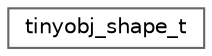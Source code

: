 digraph "Graphical Class Hierarchy"
{
 // LATEX_PDF_SIZE
  bgcolor="transparent";
  edge [fontname=Helvetica,fontsize=10,labelfontname=Helvetica,labelfontsize=10];
  node [fontname=Helvetica,fontsize=10,shape=box,height=0.2,width=0.4];
  rankdir="LR";
  Node0 [id="Node000000",label="tinyobj_shape_t",height=0.2,width=0.4,color="grey40", fillcolor="white", style="filled",URL="$structtinyobj__shape__t.html",tooltip=" "];
}
